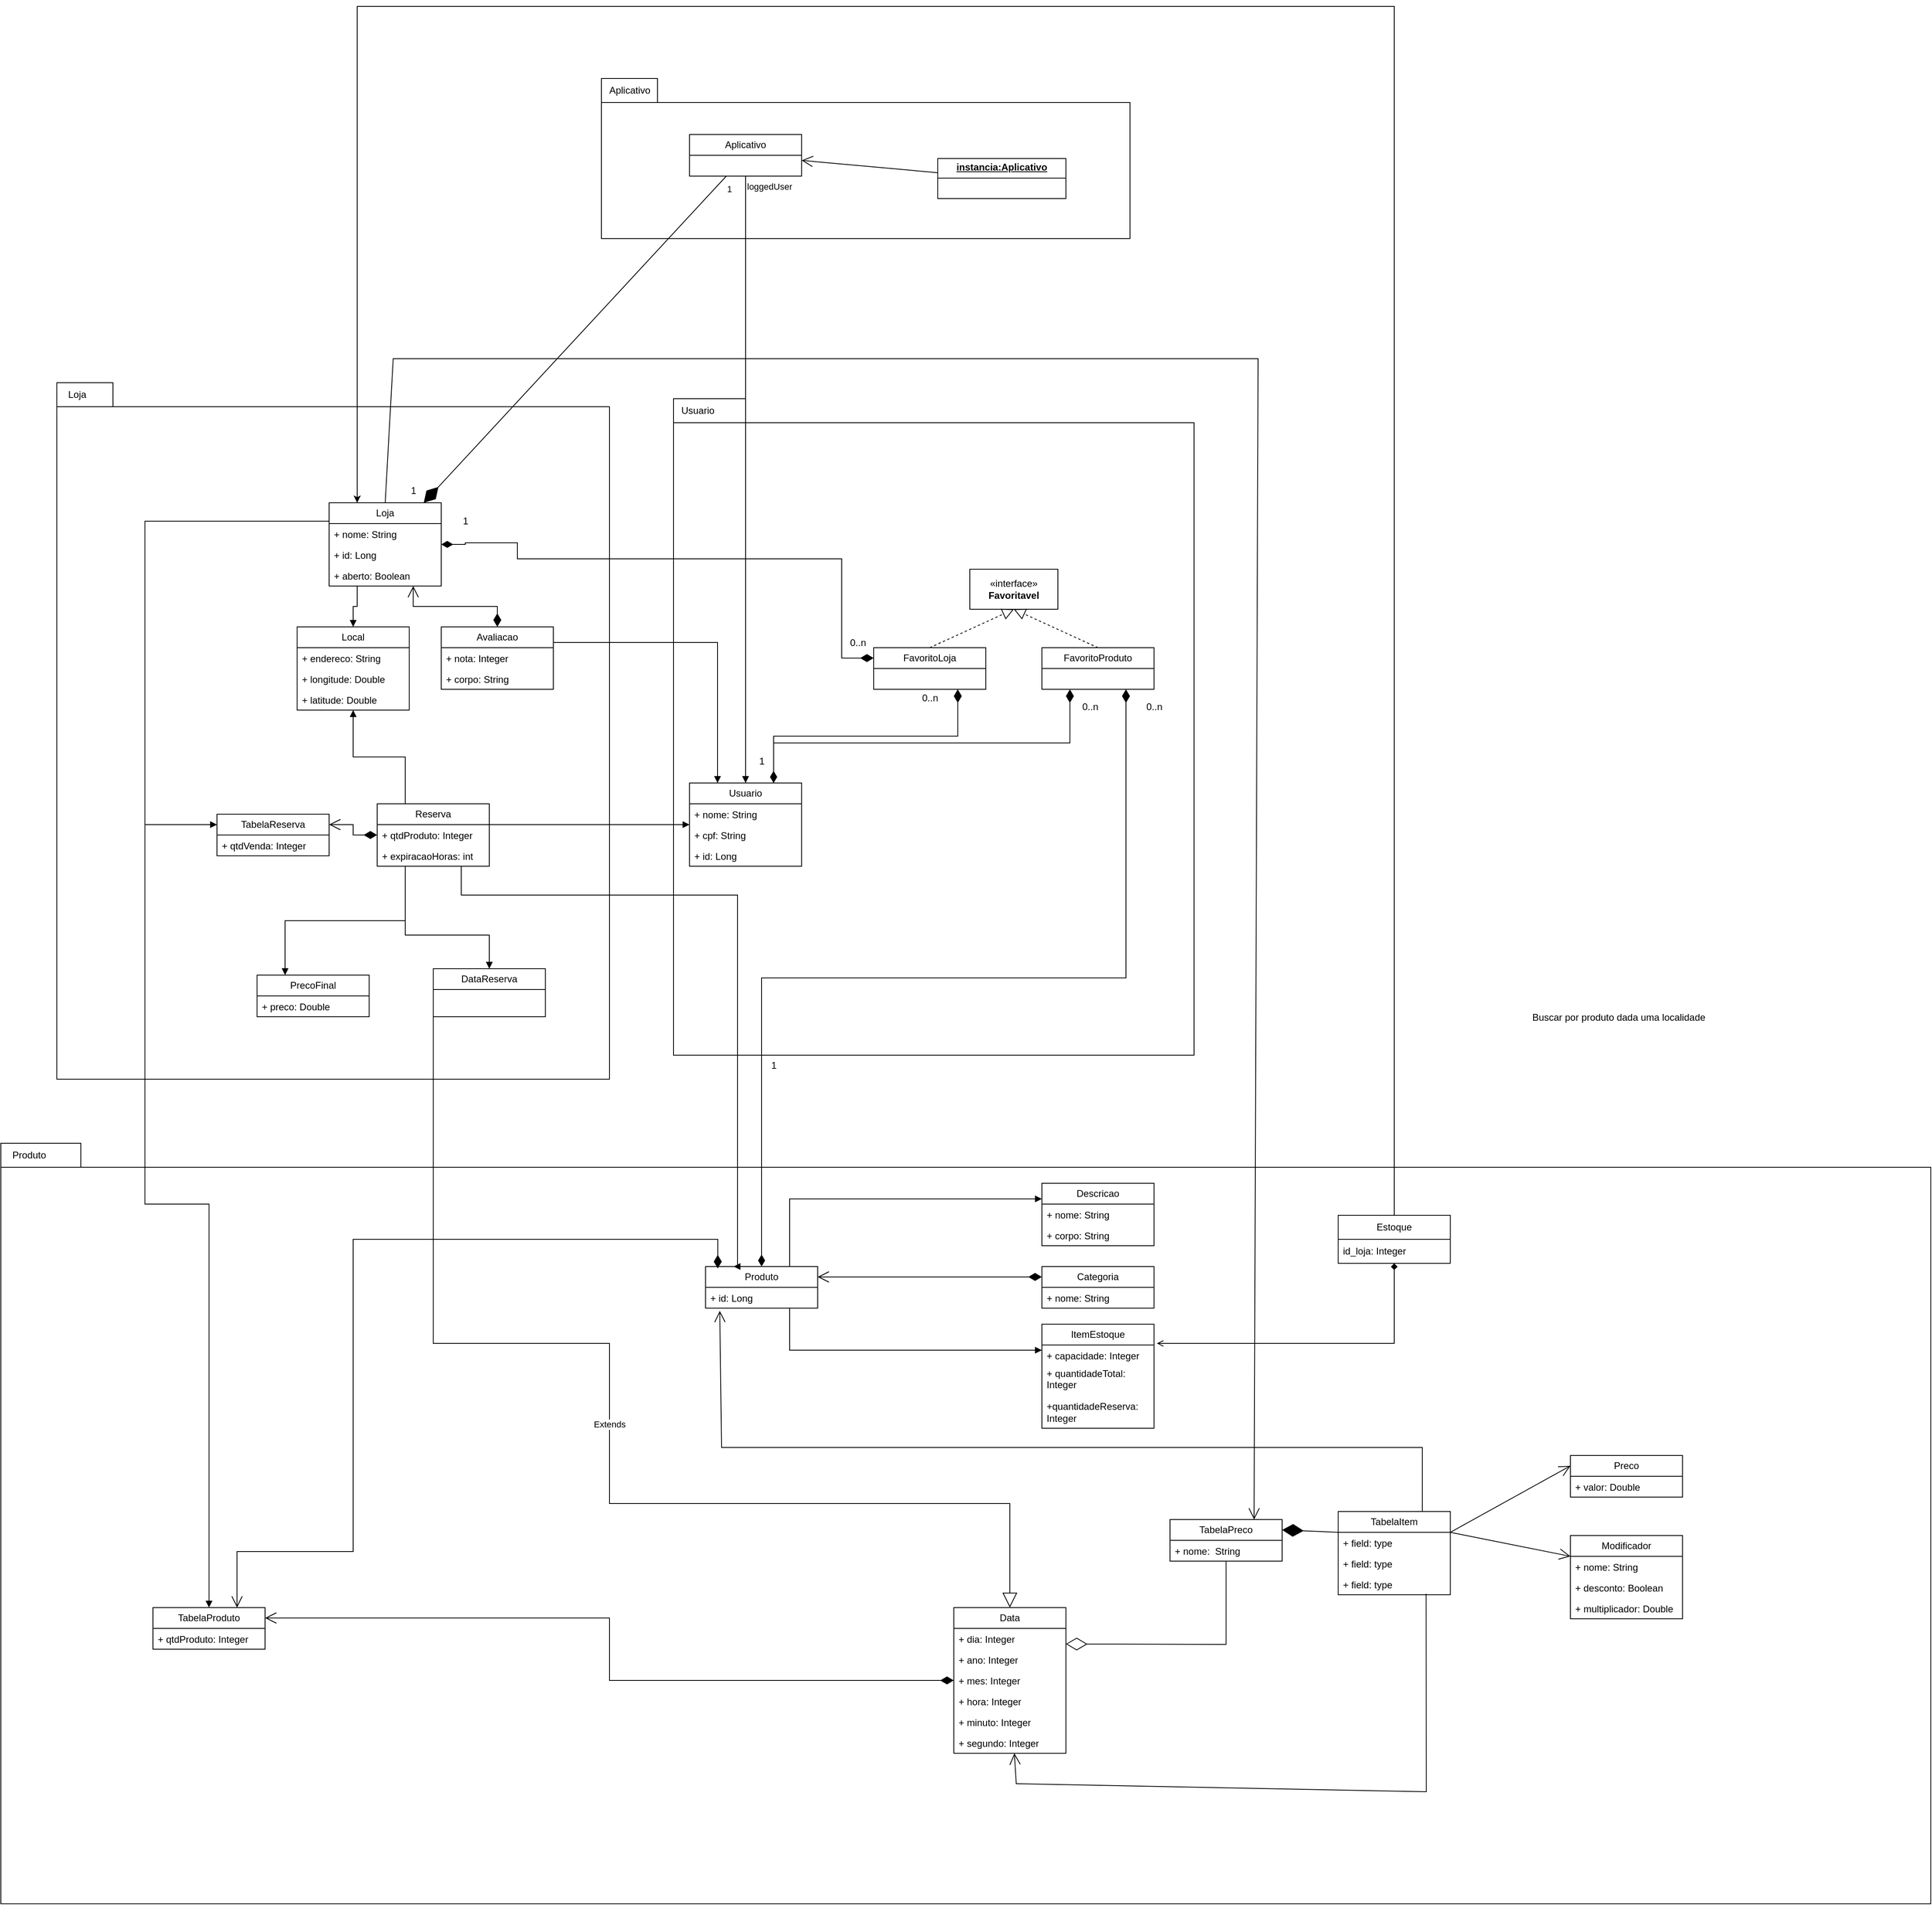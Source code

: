<mxfile version="24.7.17">
  <diagram id="C5RBs43oDa-KdzZeNtuy" name="Page-1">
    <mxGraphModel dx="1969" dy="996" grid="1" gridSize="10" guides="1" tooltips="1" connect="1" arrows="1" fold="1" page="1" pageScale="1" pageWidth="5000" pageHeight="5000" math="0" shadow="0">
      <root>
        <mxCell id="WIyWlLk6GJQsqaUBKTNV-0" />
        <mxCell id="WIyWlLk6GJQsqaUBKTNV-1" parent="WIyWlLk6GJQsqaUBKTNV-0" />
        <mxCell id="gC5itHeE8ri3GHtN8FEE-7" value="" style="shape=folder;fontStyle=1;spacingTop=10;tabWidth=70;tabHeight=30;tabPosition=left;html=1;whiteSpace=wrap;" vertex="1" parent="WIyWlLk6GJQsqaUBKTNV-1">
          <mxGeometry x="2030" y="1490" width="660" height="200" as="geometry" />
        </mxCell>
        <mxCell id="gC5itHeE8ri3GHtN8FEE-2" value="" style="shape=folder;fontStyle=1;spacingTop=10;tabWidth=100;tabHeight=30;tabPosition=left;html=1;whiteSpace=wrap;" vertex="1" parent="WIyWlLk6GJQsqaUBKTNV-1">
          <mxGeometry x="1280" y="2820" width="2410" height="950" as="geometry" />
        </mxCell>
        <mxCell id="gC5itHeE8ri3GHtN8FEE-1" value="" style="shape=folder;fontStyle=1;spacingTop=10;tabWidth=90;tabHeight=30;tabPosition=left;html=1;whiteSpace=wrap;" vertex="1" parent="WIyWlLk6GJQsqaUBKTNV-1">
          <mxGeometry x="2120" y="1890" width="650" height="820" as="geometry" />
        </mxCell>
        <mxCell id="gC5itHeE8ri3GHtN8FEE-0" value="" style="shape=folder;fontStyle=1;spacingTop=10;tabWidth=70;tabHeight=30;tabPosition=left;html=1;whiteSpace=wrap;" vertex="1" parent="WIyWlLk6GJQsqaUBKTNV-1">
          <mxGeometry x="1350" y="1870" width="690" height="870" as="geometry" />
        </mxCell>
        <mxCell id="S5NlNBrOPDAlS5kl1jgC-8" value="TabelaProduto" style="swimlane;fontStyle=0;childLayout=stackLayout;horizontal=1;startSize=26;fillColor=none;horizontalStack=0;resizeParent=1;resizeParentMax=0;resizeLast=0;collapsible=1;marginBottom=0;whiteSpace=wrap;html=1;" parent="WIyWlLk6GJQsqaUBKTNV-1" vertex="1">
          <mxGeometry x="1470" y="3400" width="140" height="52" as="geometry" />
        </mxCell>
        <mxCell id="AroC4z26SkDrhtmdcJUx-32" value="+ qtdProduto: Integer" style="text;strokeColor=none;fillColor=none;align=left;verticalAlign=top;spacingLeft=4;spacingRight=4;overflow=hidden;rotatable=0;points=[[0,0.5],[1,0.5]];portConstraint=eastwest;whiteSpace=wrap;html=1;" parent="S5NlNBrOPDAlS5kl1jgC-8" vertex="1">
          <mxGeometry y="26" width="140" height="26" as="geometry" />
        </mxCell>
        <mxCell id="S5NlNBrOPDAlS5kl1jgC-12" value="Data" style="swimlane;fontStyle=0;childLayout=stackLayout;horizontal=1;startSize=26;fillColor=none;horizontalStack=0;resizeParent=1;resizeParentMax=0;resizeLast=0;collapsible=1;marginBottom=0;whiteSpace=wrap;html=1;" parent="WIyWlLk6GJQsqaUBKTNV-1" vertex="1">
          <mxGeometry x="2470" y="3400" width="140" height="182" as="geometry" />
        </mxCell>
        <mxCell id="AroC4z26SkDrhtmdcJUx-12" value="+ dia: Integer" style="text;strokeColor=none;fillColor=none;align=left;verticalAlign=top;spacingLeft=4;spacingRight=4;overflow=hidden;rotatable=0;points=[[0,0.5],[1,0.5]];portConstraint=eastwest;whiteSpace=wrap;html=1;" parent="S5NlNBrOPDAlS5kl1jgC-12" vertex="1">
          <mxGeometry y="26" width="140" height="26" as="geometry" />
        </mxCell>
        <mxCell id="AroC4z26SkDrhtmdcJUx-14" value="+ ano: Integer" style="text;strokeColor=none;fillColor=none;align=left;verticalAlign=top;spacingLeft=4;spacingRight=4;overflow=hidden;rotatable=0;points=[[0,0.5],[1,0.5]];portConstraint=eastwest;whiteSpace=wrap;html=1;" parent="S5NlNBrOPDAlS5kl1jgC-12" vertex="1">
          <mxGeometry y="52" width="140" height="26" as="geometry" />
        </mxCell>
        <mxCell id="AroC4z26SkDrhtmdcJUx-13" value="+ mes: Integer" style="text;strokeColor=none;fillColor=none;align=left;verticalAlign=top;spacingLeft=4;spacingRight=4;overflow=hidden;rotatable=0;points=[[0,0.5],[1,0.5]];portConstraint=eastwest;whiteSpace=wrap;html=1;" parent="S5NlNBrOPDAlS5kl1jgC-12" vertex="1">
          <mxGeometry y="78" width="140" height="26" as="geometry" />
        </mxCell>
        <mxCell id="fAmvNO7AGKNMKRKbmZ1W-28" value="+ hora: Integer" style="text;strokeColor=none;fillColor=none;align=left;verticalAlign=top;spacingLeft=4;spacingRight=4;overflow=hidden;rotatable=0;points=[[0,0.5],[1,0.5]];portConstraint=eastwest;whiteSpace=wrap;html=1;" parent="S5NlNBrOPDAlS5kl1jgC-12" vertex="1">
          <mxGeometry y="104" width="140" height="26" as="geometry" />
        </mxCell>
        <mxCell id="fAmvNO7AGKNMKRKbmZ1W-27" value="+ minuto: Integer" style="text;strokeColor=none;fillColor=none;align=left;verticalAlign=top;spacingLeft=4;spacingRight=4;overflow=hidden;rotatable=0;points=[[0,0.5],[1,0.5]];portConstraint=eastwest;whiteSpace=wrap;html=1;" parent="S5NlNBrOPDAlS5kl1jgC-12" vertex="1">
          <mxGeometry y="130" width="140" height="26" as="geometry" />
        </mxCell>
        <mxCell id="fAmvNO7AGKNMKRKbmZ1W-29" value="+ segundo: Integer" style="text;strokeColor=none;fillColor=none;align=left;verticalAlign=top;spacingLeft=4;spacingRight=4;overflow=hidden;rotatable=0;points=[[0,0.5],[1,0.5]];portConstraint=eastwest;whiteSpace=wrap;html=1;" parent="S5NlNBrOPDAlS5kl1jgC-12" vertex="1">
          <mxGeometry y="156" width="140" height="26" as="geometry" />
        </mxCell>
        <mxCell id="S5NlNBrOPDAlS5kl1jgC-24" value="Modificador" style="swimlane;fontStyle=0;childLayout=stackLayout;horizontal=1;startSize=26;fillColor=none;horizontalStack=0;resizeParent=1;resizeParentMax=0;resizeLast=0;collapsible=1;marginBottom=0;whiteSpace=wrap;html=1;" parent="WIyWlLk6GJQsqaUBKTNV-1" vertex="1">
          <mxGeometry x="3240" y="3310" width="140" height="104" as="geometry" />
        </mxCell>
        <mxCell id="fAmvNO7AGKNMKRKbmZ1W-17" value="+ nome: String" style="text;strokeColor=none;fillColor=none;align=left;verticalAlign=top;spacingLeft=4;spacingRight=4;overflow=hidden;rotatable=0;points=[[0,0.5],[1,0.5]];portConstraint=eastwest;whiteSpace=wrap;html=1;" parent="S5NlNBrOPDAlS5kl1jgC-24" vertex="1">
          <mxGeometry y="26" width="140" height="26" as="geometry" />
        </mxCell>
        <mxCell id="AroC4z26SkDrhtmdcJUx-34" value="+ desconto: Boolean" style="text;strokeColor=none;fillColor=none;align=left;verticalAlign=top;spacingLeft=4;spacingRight=4;overflow=hidden;rotatable=0;points=[[0,0.5],[1,0.5]];portConstraint=eastwest;whiteSpace=wrap;html=1;" parent="S5NlNBrOPDAlS5kl1jgC-24" vertex="1">
          <mxGeometry y="52" width="140" height="26" as="geometry" />
        </mxCell>
        <mxCell id="AroC4z26SkDrhtmdcJUx-19" value="+ multiplicador: Double" style="text;strokeColor=none;fillColor=none;align=left;verticalAlign=top;spacingLeft=4;spacingRight=4;overflow=hidden;rotatable=0;points=[[0,0.5],[1,0.5]];portConstraint=eastwest;whiteSpace=wrap;html=1;" parent="S5NlNBrOPDAlS5kl1jgC-24" vertex="1">
          <mxGeometry y="78" width="140" height="26" as="geometry" />
        </mxCell>
        <mxCell id="S5NlNBrOPDAlS5kl1jgC-36" value="Reserva" style="swimlane;fontStyle=0;childLayout=stackLayout;horizontal=1;startSize=26;fillColor=none;horizontalStack=0;resizeParent=1;resizeParentMax=0;resizeLast=0;collapsible=1;marginBottom=0;whiteSpace=wrap;html=1;" parent="WIyWlLk6GJQsqaUBKTNV-1" vertex="1">
          <mxGeometry x="1750" y="2396" width="140" height="78" as="geometry" />
        </mxCell>
        <mxCell id="AroC4z26SkDrhtmdcJUx-7" value="+ qtdProduto: Integer" style="text;strokeColor=none;fillColor=none;align=left;verticalAlign=top;spacingLeft=4;spacingRight=4;overflow=hidden;rotatable=0;points=[[0,0.5],[1,0.5]];portConstraint=eastwest;whiteSpace=wrap;html=1;" parent="S5NlNBrOPDAlS5kl1jgC-36" vertex="1">
          <mxGeometry y="26" width="140" height="26" as="geometry" />
        </mxCell>
        <mxCell id="QYXIJFnSG5p9-IoUeupi-1" value="+ expiracaoHoras: int" style="text;strokeColor=none;fillColor=none;align=left;verticalAlign=top;spacingLeft=4;spacingRight=4;overflow=hidden;rotatable=0;points=[[0,0.5],[1,0.5]];portConstraint=eastwest;whiteSpace=wrap;html=1;" parent="S5NlNBrOPDAlS5kl1jgC-36" vertex="1">
          <mxGeometry y="52" width="140" height="26" as="geometry" />
        </mxCell>
        <mxCell id="S5NlNBrOPDAlS5kl1jgC-80" value="TabelaReserva" style="swimlane;fontStyle=0;childLayout=stackLayout;horizontal=1;startSize=26;fillColor=none;horizontalStack=0;resizeParent=1;resizeParentMax=0;resizeLast=0;collapsible=1;marginBottom=0;whiteSpace=wrap;html=1;" parent="WIyWlLk6GJQsqaUBKTNV-1" vertex="1">
          <mxGeometry x="1550" y="2409" width="140" height="52" as="geometry" />
        </mxCell>
        <mxCell id="S5NlNBrOPDAlS5kl1jgC-81" value="+ qtdVenda: Integer" style="text;strokeColor=none;fillColor=none;align=left;verticalAlign=top;spacingLeft=4;spacingRight=4;overflow=hidden;rotatable=0;points=[[0,0.5],[1,0.5]];portConstraint=eastwest;whiteSpace=wrap;html=1;" parent="S5NlNBrOPDAlS5kl1jgC-80" vertex="1">
          <mxGeometry y="26" width="140" height="26" as="geometry" />
        </mxCell>
        <mxCell id="IJzy_CR9gzLhfkeMkCAJ-27" value="Produto" style="swimlane;fontStyle=0;childLayout=stackLayout;horizontal=1;startSize=26;fillColor=none;horizontalStack=0;resizeParent=1;resizeParentMax=0;resizeLast=0;collapsible=1;marginBottom=0;whiteSpace=wrap;html=1;" parent="WIyWlLk6GJQsqaUBKTNV-1" vertex="1">
          <mxGeometry x="2160" y="2974" width="140" height="52" as="geometry" />
        </mxCell>
        <mxCell id="fAmvNO7AGKNMKRKbmZ1W-4" value="+ id: Long" style="text;strokeColor=none;fillColor=none;align=left;verticalAlign=top;spacingLeft=4;spacingRight=4;overflow=hidden;rotatable=0;points=[[0,0.5],[1,0.5]];portConstraint=eastwest;whiteSpace=wrap;html=1;" parent="IJzy_CR9gzLhfkeMkCAJ-27" vertex="1">
          <mxGeometry y="26" width="140" height="26" as="geometry" />
        </mxCell>
        <mxCell id="IJzy_CR9gzLhfkeMkCAJ-31" value="Preco" style="swimlane;fontStyle=0;childLayout=stackLayout;horizontal=1;startSize=26;fillColor=none;horizontalStack=0;resizeParent=1;resizeParentMax=0;resizeLast=0;collapsible=1;marginBottom=0;whiteSpace=wrap;html=1;" parent="WIyWlLk6GJQsqaUBKTNV-1" vertex="1">
          <mxGeometry x="3240" y="3210" width="140" height="52" as="geometry" />
        </mxCell>
        <mxCell id="IJzy_CR9gzLhfkeMkCAJ-32" value="+ valor: Double" style="text;strokeColor=none;fillColor=none;align=left;verticalAlign=top;spacingLeft=4;spacingRight=4;overflow=hidden;rotatable=0;points=[[0,0.5],[1,0.5]];portConstraint=eastwest;whiteSpace=wrap;html=1;" parent="IJzy_CR9gzLhfkeMkCAJ-31" vertex="1">
          <mxGeometry y="26" width="140" height="26" as="geometry" />
        </mxCell>
        <mxCell id="IJzy_CR9gzLhfkeMkCAJ-35" value="Descricao" style="swimlane;fontStyle=0;childLayout=stackLayout;horizontal=1;startSize=26;fillColor=none;horizontalStack=0;resizeParent=1;resizeParentMax=0;resizeLast=0;collapsible=1;marginBottom=0;whiteSpace=wrap;html=1;" parent="WIyWlLk6GJQsqaUBKTNV-1" vertex="1">
          <mxGeometry x="2580" y="2870" width="140" height="78" as="geometry" />
        </mxCell>
        <mxCell id="AroC4z26SkDrhtmdcJUx-21" value="+ nome: String" style="text;strokeColor=none;fillColor=none;align=left;verticalAlign=top;spacingLeft=4;spacingRight=4;overflow=hidden;rotatable=0;points=[[0,0.5],[1,0.5]];portConstraint=eastwest;whiteSpace=wrap;html=1;" parent="IJzy_CR9gzLhfkeMkCAJ-35" vertex="1">
          <mxGeometry y="26" width="140" height="26" as="geometry" />
        </mxCell>
        <mxCell id="IJzy_CR9gzLhfkeMkCAJ-38" value="+ corpo: String" style="text;strokeColor=none;fillColor=none;align=left;verticalAlign=top;spacingLeft=4;spacingRight=4;overflow=hidden;rotatable=0;points=[[0,0.5],[1,0.5]];portConstraint=eastwest;whiteSpace=wrap;html=1;" parent="IJzy_CR9gzLhfkeMkCAJ-35" vertex="1">
          <mxGeometry y="52" width="140" height="26" as="geometry" />
        </mxCell>
        <mxCell id="IJzy_CR9gzLhfkeMkCAJ-39" value="Categoria" style="swimlane;fontStyle=0;childLayout=stackLayout;horizontal=1;startSize=26;fillColor=none;horizontalStack=0;resizeParent=1;resizeParentMax=0;resizeLast=0;collapsible=1;marginBottom=0;whiteSpace=wrap;html=1;" parent="WIyWlLk6GJQsqaUBKTNV-1" vertex="1">
          <mxGeometry x="2580" y="2974" width="140" height="52" as="geometry" />
        </mxCell>
        <mxCell id="IJzy_CR9gzLhfkeMkCAJ-42" value="+ nome: String" style="text;strokeColor=none;fillColor=none;align=left;verticalAlign=top;spacingLeft=4;spacingRight=4;overflow=hidden;rotatable=0;points=[[0,0.5],[1,0.5]];portConstraint=eastwest;whiteSpace=wrap;html=1;" parent="IJzy_CR9gzLhfkeMkCAJ-39" vertex="1">
          <mxGeometry y="26" width="140" height="26" as="geometry" />
        </mxCell>
        <mxCell id="IJzy_CR9gzLhfkeMkCAJ-43" value="Usuario" style="swimlane;fontStyle=0;childLayout=stackLayout;horizontal=1;startSize=26;fillColor=none;horizontalStack=0;resizeParent=1;resizeParentMax=0;resizeLast=0;collapsible=1;marginBottom=0;whiteSpace=wrap;html=1;" parent="WIyWlLk6GJQsqaUBKTNV-1" vertex="1">
          <mxGeometry x="2140" y="2370" width="140" height="104" as="geometry" />
        </mxCell>
        <mxCell id="AroC4z26SkDrhtmdcJUx-23" value="+ nome: String" style="text;strokeColor=none;fillColor=none;align=left;verticalAlign=top;spacingLeft=4;spacingRight=4;overflow=hidden;rotatable=0;points=[[0,0.5],[1,0.5]];portConstraint=eastwest;whiteSpace=wrap;html=1;" parent="IJzy_CR9gzLhfkeMkCAJ-43" vertex="1">
          <mxGeometry y="26" width="140" height="26" as="geometry" />
        </mxCell>
        <mxCell id="AroC4z26SkDrhtmdcJUx-24" value="+ cpf: String" style="text;strokeColor=none;fillColor=none;align=left;verticalAlign=top;spacingLeft=4;spacingRight=4;overflow=hidden;rotatable=0;points=[[0,0.5],[1,0.5]];portConstraint=eastwest;whiteSpace=wrap;html=1;" parent="IJzy_CR9gzLhfkeMkCAJ-43" vertex="1">
          <mxGeometry y="52" width="140" height="26" as="geometry" />
        </mxCell>
        <mxCell id="AroC4z26SkDrhtmdcJUx-22" value="+ id: Long" style="text;strokeColor=none;fillColor=none;align=left;verticalAlign=top;spacingLeft=4;spacingRight=4;overflow=hidden;rotatable=0;points=[[0,0.5],[1,0.5]];portConstraint=eastwest;whiteSpace=wrap;html=1;" parent="IJzy_CR9gzLhfkeMkCAJ-43" vertex="1">
          <mxGeometry y="78" width="140" height="26" as="geometry" />
        </mxCell>
        <mxCell id="IJzy_CR9gzLhfkeMkCAJ-47" value="«interface»&lt;br&gt;&lt;b&gt;Favoritavel&lt;/b&gt;" style="html=1;whiteSpace=wrap;" parent="WIyWlLk6GJQsqaUBKTNV-1" vertex="1">
          <mxGeometry x="2490" y="2103" width="110" height="50" as="geometry" />
        </mxCell>
        <mxCell id="IJzy_CR9gzLhfkeMkCAJ-48" value="FavoritoProduto" style="swimlane;fontStyle=0;childLayout=stackLayout;horizontal=1;startSize=26;fillColor=none;horizontalStack=0;resizeParent=1;resizeParentMax=0;resizeLast=0;collapsible=1;marginBottom=0;whiteSpace=wrap;html=1;" parent="WIyWlLk6GJQsqaUBKTNV-1" vertex="1">
          <mxGeometry x="2580" y="2201" width="140" height="52" as="geometry" />
        </mxCell>
        <mxCell id="IJzy_CR9gzLhfkeMkCAJ-49" value="FavoritoLoja" style="swimlane;fontStyle=0;childLayout=stackLayout;horizontal=1;startSize=26;fillColor=none;horizontalStack=0;resizeParent=1;resizeParentMax=0;resizeLast=0;collapsible=1;marginBottom=0;whiteSpace=wrap;html=1;" parent="WIyWlLk6GJQsqaUBKTNV-1" vertex="1">
          <mxGeometry x="2370" y="2201" width="140" height="52" as="geometry" />
        </mxCell>
        <mxCell id="IJzy_CR9gzLhfkeMkCAJ-50" value="" style="endArrow=block;dashed=1;endFill=0;endSize=12;html=1;rounded=0;exitX=0.5;exitY=0;exitDx=0;exitDy=0;entryX=0.5;entryY=1;entryDx=0;entryDy=0;" parent="WIyWlLk6GJQsqaUBKTNV-1" source="IJzy_CR9gzLhfkeMkCAJ-49" target="IJzy_CR9gzLhfkeMkCAJ-47" edge="1">
          <mxGeometry width="160" relative="1" as="geometry">
            <mxPoint x="2495" y="2303" as="sourcePoint" />
            <mxPoint x="2655" y="2303" as="targetPoint" />
          </mxGeometry>
        </mxCell>
        <mxCell id="IJzy_CR9gzLhfkeMkCAJ-51" value="" style="endArrow=block;dashed=1;endFill=0;endSize=12;html=1;rounded=0;exitX=0.5;exitY=0;exitDx=0;exitDy=0;entryX=0.5;entryY=1;entryDx=0;entryDy=0;" parent="WIyWlLk6GJQsqaUBKTNV-1" source="IJzy_CR9gzLhfkeMkCAJ-48" target="IJzy_CR9gzLhfkeMkCAJ-47" edge="1">
          <mxGeometry width="160" relative="1" as="geometry">
            <mxPoint x="2495" y="2303" as="sourcePoint" />
            <mxPoint x="2655" y="2303" as="targetPoint" />
          </mxGeometry>
        </mxCell>
        <mxCell id="IJzy_CR9gzLhfkeMkCAJ-52" value="" style="endArrow=diamondThin;html=1;endSize=12;startArrow=diamondThin;startSize=14;startFill=1;edgeStyle=orthogonalEdgeStyle;align=left;verticalAlign=bottom;rounded=0;exitX=0.25;exitY=1;exitDx=0;exitDy=0;entryX=0.75;entryY=0;entryDx=0;entryDy=0;endFill=1;" parent="WIyWlLk6GJQsqaUBKTNV-1" source="IJzy_CR9gzLhfkeMkCAJ-48" target="IJzy_CR9gzLhfkeMkCAJ-43" edge="1">
          <mxGeometry x="-1" y="3" relative="1" as="geometry">
            <mxPoint x="2615" y="2286" as="sourcePoint" />
            <mxPoint x="2365" y="2413" as="targetPoint" />
            <Array as="points">
              <mxPoint x="2615" y="2320" />
              <mxPoint x="2245" y="2320" />
            </Array>
          </mxGeometry>
        </mxCell>
        <mxCell id="IJzy_CR9gzLhfkeMkCAJ-53" value="" style="endArrow=diamondThin;html=1;endSize=12;startArrow=diamondThin;startSize=14;startFill=1;edgeStyle=orthogonalEdgeStyle;align=left;verticalAlign=bottom;rounded=0;exitX=0.75;exitY=1;exitDx=0;exitDy=0;entryX=0.75;entryY=0;entryDx=0;entryDy=0;endFill=1;" parent="WIyWlLk6GJQsqaUBKTNV-1" source="IJzy_CR9gzLhfkeMkCAJ-49" target="IJzy_CR9gzLhfkeMkCAJ-43" edge="1">
          <mxGeometry x="-1" y="3" relative="1" as="geometry">
            <mxPoint x="2205" y="2413" as="sourcePoint" />
            <mxPoint x="2365" y="2413" as="targetPoint" />
          </mxGeometry>
        </mxCell>
        <mxCell id="IJzy_CR9gzLhfkeMkCAJ-54" value="" style="endArrow=open;html=1;endSize=12;startArrow=diamondThin;startSize=14;startFill=1;edgeStyle=orthogonalEdgeStyle;align=left;verticalAlign=bottom;rounded=0;entryX=1;entryY=0.25;entryDx=0;entryDy=0;exitX=0;exitY=0.25;exitDx=0;exitDy=0;" parent="WIyWlLk6GJQsqaUBKTNV-1" source="IJzy_CR9gzLhfkeMkCAJ-39" target="IJzy_CR9gzLhfkeMkCAJ-27" edge="1">
          <mxGeometry x="-0.875" y="10" relative="1" as="geometry">
            <mxPoint x="2145" y="2693" as="sourcePoint" />
            <mxPoint x="2305" y="2693" as="targetPoint" />
            <mxPoint as="offset" />
            <Array as="points">
              <mxPoint x="2320" y="2987" />
              <mxPoint x="2320" y="2987" />
            </Array>
          </mxGeometry>
        </mxCell>
        <mxCell id="IJzy_CR9gzLhfkeMkCAJ-55" value="" style="endArrow=block;endFill=1;html=1;edgeStyle=orthogonalEdgeStyle;align=left;verticalAlign=top;rounded=0;exitX=0.75;exitY=0;exitDx=0;exitDy=0;entryX=0;entryY=0.25;entryDx=0;entryDy=0;" parent="WIyWlLk6GJQsqaUBKTNV-1" source="IJzy_CR9gzLhfkeMkCAJ-27" target="IJzy_CR9gzLhfkeMkCAJ-35" edge="1">
          <mxGeometry x="-1" relative="1" as="geometry">
            <mxPoint x="2315" y="2673" as="sourcePoint" />
            <mxPoint x="2475" y="2673" as="targetPoint" />
          </mxGeometry>
        </mxCell>
        <mxCell id="IJzy_CR9gzLhfkeMkCAJ-59" value="" style="endArrow=diamondThin;html=1;endSize=12;startArrow=diamondThin;startSize=14;startFill=1;edgeStyle=orthogonalEdgeStyle;align=left;verticalAlign=bottom;rounded=0;exitX=0.75;exitY=1;exitDx=0;exitDy=0;entryX=0.5;entryY=0;entryDx=0;entryDy=0;endFill=1;" parent="WIyWlLk6GJQsqaUBKTNV-1" source="IJzy_CR9gzLhfkeMkCAJ-48" target="IJzy_CR9gzLhfkeMkCAJ-27" edge="1">
          <mxGeometry x="-1" y="3" relative="1" as="geometry">
            <mxPoint x="2285" y="2543" as="sourcePoint" />
            <mxPoint x="2445" y="2543" as="targetPoint" />
          </mxGeometry>
        </mxCell>
        <mxCell id="IJzy_CR9gzLhfkeMkCAJ-62" value="Loja" style="swimlane;fontStyle=0;childLayout=stackLayout;horizontal=1;startSize=26;fillColor=none;horizontalStack=0;resizeParent=1;resizeParentMax=0;resizeLast=0;collapsible=1;marginBottom=0;whiteSpace=wrap;html=1;" parent="WIyWlLk6GJQsqaUBKTNV-1" vertex="1">
          <mxGeometry x="1690" y="2020" width="140" height="104" as="geometry" />
        </mxCell>
        <mxCell id="AroC4z26SkDrhtmdcJUx-28" value="+ nome: String" style="text;strokeColor=none;fillColor=none;align=left;verticalAlign=top;spacingLeft=4;spacingRight=4;overflow=hidden;rotatable=0;points=[[0,0.5],[1,0.5]];portConstraint=eastwest;whiteSpace=wrap;html=1;" parent="IJzy_CR9gzLhfkeMkCAJ-62" vertex="1">
          <mxGeometry y="26" width="140" height="26" as="geometry" />
        </mxCell>
        <mxCell id="AroC4z26SkDrhtmdcJUx-29" value="+ id: Long" style="text;strokeColor=none;fillColor=none;align=left;verticalAlign=top;spacingLeft=4;spacingRight=4;overflow=hidden;rotatable=0;points=[[0,0.5],[1,0.5]];portConstraint=eastwest;whiteSpace=wrap;html=1;" parent="IJzy_CR9gzLhfkeMkCAJ-62" vertex="1">
          <mxGeometry y="52" width="140" height="26" as="geometry" />
        </mxCell>
        <mxCell id="QYXIJFnSG5p9-IoUeupi-2" value="+ aberto: Boolean&amp;nbsp;" style="text;strokeColor=none;fillColor=none;align=left;verticalAlign=top;spacingLeft=4;spacingRight=4;overflow=hidden;rotatable=0;points=[[0,0.5],[1,0.5]];portConstraint=eastwest;whiteSpace=wrap;html=1;" parent="IJzy_CR9gzLhfkeMkCAJ-62" vertex="1">
          <mxGeometry y="78" width="140" height="26" as="geometry" />
        </mxCell>
        <mxCell id="IJzy_CR9gzLhfkeMkCAJ-66" value="Avaliacao" style="swimlane;fontStyle=0;childLayout=stackLayout;horizontal=1;startSize=26;fillColor=none;horizontalStack=0;resizeParent=1;resizeParentMax=0;resizeLast=0;collapsible=1;marginBottom=0;whiteSpace=wrap;html=1;" parent="WIyWlLk6GJQsqaUBKTNV-1" vertex="1">
          <mxGeometry x="1830" y="2175" width="140" height="78" as="geometry" />
        </mxCell>
        <mxCell id="IJzy_CR9gzLhfkeMkCAJ-67" value="+ nota: Integer" style="text;strokeColor=none;fillColor=none;align=left;verticalAlign=top;spacingLeft=4;spacingRight=4;overflow=hidden;rotatable=0;points=[[0,0.5],[1,0.5]];portConstraint=eastwest;whiteSpace=wrap;html=1;" parent="IJzy_CR9gzLhfkeMkCAJ-66" vertex="1">
          <mxGeometry y="26" width="140" height="26" as="geometry" />
        </mxCell>
        <mxCell id="IJzy_CR9gzLhfkeMkCAJ-68" value="+ corpo: String" style="text;strokeColor=none;fillColor=none;align=left;verticalAlign=top;spacingLeft=4;spacingRight=4;overflow=hidden;rotatable=0;points=[[0,0.5],[1,0.5]];portConstraint=eastwest;whiteSpace=wrap;html=1;" parent="IJzy_CR9gzLhfkeMkCAJ-66" vertex="1">
          <mxGeometry y="52" width="140" height="26" as="geometry" />
        </mxCell>
        <mxCell id="IJzy_CR9gzLhfkeMkCAJ-70" value="Local" style="swimlane;fontStyle=0;childLayout=stackLayout;horizontal=1;startSize=26;fillColor=none;horizontalStack=0;resizeParent=1;resizeParentMax=0;resizeLast=0;collapsible=1;marginBottom=0;whiteSpace=wrap;html=1;" parent="WIyWlLk6GJQsqaUBKTNV-1" vertex="1">
          <mxGeometry x="1650" y="2175" width="140" height="104" as="geometry" />
        </mxCell>
        <mxCell id="AroC4z26SkDrhtmdcJUx-2" value="+ endereco: String" style="text;strokeColor=none;fillColor=none;align=left;verticalAlign=top;spacingLeft=4;spacingRight=4;overflow=hidden;rotatable=0;points=[[0,0.5],[1,0.5]];portConstraint=eastwest;whiteSpace=wrap;html=1;" parent="IJzy_CR9gzLhfkeMkCAJ-70" vertex="1">
          <mxGeometry y="26" width="140" height="26" as="geometry" />
        </mxCell>
        <mxCell id="AroC4z26SkDrhtmdcJUx-1" value="+ longitude: Double" style="text;strokeColor=none;fillColor=none;align=left;verticalAlign=top;spacingLeft=4;spacingRight=4;overflow=hidden;rotatable=0;points=[[0,0.5],[1,0.5]];portConstraint=eastwest;whiteSpace=wrap;html=1;" parent="IJzy_CR9gzLhfkeMkCAJ-70" vertex="1">
          <mxGeometry y="52" width="140" height="26" as="geometry" />
        </mxCell>
        <mxCell id="AroC4z26SkDrhtmdcJUx-0" value="+ latitude: Double" style="text;strokeColor=none;fillColor=none;align=left;verticalAlign=top;spacingLeft=4;spacingRight=4;overflow=hidden;rotatable=0;points=[[0,0.5],[1,0.5]];portConstraint=eastwest;whiteSpace=wrap;html=1;" parent="IJzy_CR9gzLhfkeMkCAJ-70" vertex="1">
          <mxGeometry y="78" width="140" height="26" as="geometry" />
        </mxCell>
        <mxCell id="IJzy_CR9gzLhfkeMkCAJ-75" value="" style="endArrow=diamondThin;html=1;endSize=12;startArrow=diamondThin;startSize=14;startFill=1;edgeStyle=orthogonalEdgeStyle;align=left;verticalAlign=bottom;rounded=0;entryX=1;entryY=0.5;entryDx=0;entryDy=0;exitX=0;exitY=0.25;exitDx=0;exitDy=0;endFill=1;" parent="WIyWlLk6GJQsqaUBKTNV-1" source="IJzy_CR9gzLhfkeMkCAJ-49" target="IJzy_CR9gzLhfkeMkCAJ-62" edge="1">
          <mxGeometry x="-1" y="3" relative="1" as="geometry">
            <mxPoint x="2290" y="2230" as="sourcePoint" />
            <mxPoint x="2260" y="2390" as="targetPoint" />
            <Array as="points">
              <mxPoint x="2330" y="2214" />
              <mxPoint x="2330" y="2090" />
              <mxPoint x="1925" y="2090" />
              <mxPoint x="1925" y="2070" />
              <mxPoint x="1860" y="2070" />
              <mxPoint x="1860" y="2072" />
            </Array>
          </mxGeometry>
        </mxCell>
        <mxCell id="IJzy_CR9gzLhfkeMkCAJ-76" value="" style="endArrow=block;endFill=1;html=1;edgeStyle=orthogonalEdgeStyle;align=left;verticalAlign=top;rounded=0;exitX=0.25;exitY=1;exitDx=0;exitDy=0;entryX=0.5;entryY=0;entryDx=0;entryDy=0;" parent="WIyWlLk6GJQsqaUBKTNV-1" source="IJzy_CR9gzLhfkeMkCAJ-62" target="IJzy_CR9gzLhfkeMkCAJ-70" edge="1">
          <mxGeometry x="-1" relative="1" as="geometry">
            <mxPoint x="2010" y="2225" as="sourcePoint" />
            <mxPoint x="2170" y="2225" as="targetPoint" />
          </mxGeometry>
        </mxCell>
        <mxCell id="IJzy_CR9gzLhfkeMkCAJ-79" value="" style="endArrow=open;html=1;endSize=12;startArrow=diamondThin;startSize=14;startFill=1;edgeStyle=orthogonalEdgeStyle;align=left;verticalAlign=bottom;rounded=0;exitX=0.5;exitY=0;exitDx=0;exitDy=0;entryX=0.75;entryY=1;entryDx=0;entryDy=0;" parent="WIyWlLk6GJQsqaUBKTNV-1" source="IJzy_CR9gzLhfkeMkCAJ-66" target="IJzy_CR9gzLhfkeMkCAJ-62" edge="1">
          <mxGeometry x="-1" y="3" relative="1" as="geometry">
            <mxPoint x="1840" y="2155" as="sourcePoint" />
            <mxPoint x="2000" y="2155" as="targetPoint" />
          </mxGeometry>
        </mxCell>
        <mxCell id="IJzy_CR9gzLhfkeMkCAJ-85" value="" style="endArrow=block;endFill=1;html=1;edgeStyle=orthogonalEdgeStyle;align=left;verticalAlign=top;rounded=0;exitX=0;exitY=0.25;exitDx=0;exitDy=0;entryX=0.5;entryY=0;entryDx=0;entryDy=0;" parent="WIyWlLk6GJQsqaUBKTNV-1" source="IJzy_CR9gzLhfkeMkCAJ-62" target="S5NlNBrOPDAlS5kl1jgC-8" edge="1">
          <mxGeometry x="-1" relative="1" as="geometry">
            <mxPoint x="1800" y="2580" as="sourcePoint" />
            <mxPoint x="1510" y="2906" as="targetPoint" />
            <Array as="points">
              <mxPoint x="1460" y="2043" />
              <mxPoint x="1460" y="2896" />
              <mxPoint x="1540" y="2896" />
            </Array>
          </mxGeometry>
        </mxCell>
        <mxCell id="IJzy_CR9gzLhfkeMkCAJ-87" value="ItemEstoque" style="swimlane;fontStyle=0;childLayout=stackLayout;horizontal=1;startSize=26;fillColor=none;horizontalStack=0;resizeParent=1;resizeParentMax=0;resizeLast=0;collapsible=1;marginBottom=0;whiteSpace=wrap;html=1;" parent="WIyWlLk6GJQsqaUBKTNV-1" vertex="1">
          <mxGeometry x="2580" y="3046" width="140" height="130" as="geometry" />
        </mxCell>
        <mxCell id="IJzy_CR9gzLhfkeMkCAJ-88" value="+ capacidade: Integer" style="text;strokeColor=none;fillColor=none;align=left;verticalAlign=top;spacingLeft=4;spacingRight=4;overflow=hidden;rotatable=0;points=[[0,0.5],[1,0.5]];portConstraint=eastwest;whiteSpace=wrap;html=1;" parent="IJzy_CR9gzLhfkeMkCAJ-87" vertex="1">
          <mxGeometry y="26" width="140" height="22" as="geometry" />
        </mxCell>
        <mxCell id="IJzy_CR9gzLhfkeMkCAJ-89" value="+ quantidadeTotal: Integer" style="text;strokeColor=none;fillColor=none;align=left;verticalAlign=top;spacingLeft=4;spacingRight=4;overflow=hidden;rotatable=0;points=[[0,0.5],[1,0.5]];portConstraint=eastwest;whiteSpace=wrap;html=1;" parent="IJzy_CR9gzLhfkeMkCAJ-87" vertex="1">
          <mxGeometry y="48" width="140" height="42" as="geometry" />
        </mxCell>
        <mxCell id="ZcZaUDcg-7I3fWJ0n-dv-4" value="+quantidadeReserva: Integer" style="text;strokeColor=none;fillColor=none;align=left;verticalAlign=middle;spacingLeft=4;spacingRight=4;overflow=hidden;points=[[0,0.5],[1,0.5]];portConstraint=eastwest;rotatable=0;whiteSpace=wrap;html=1;" parent="IJzy_CR9gzLhfkeMkCAJ-87" vertex="1">
          <mxGeometry y="90" width="140" height="40" as="geometry" />
        </mxCell>
        <mxCell id="IJzy_CR9gzLhfkeMkCAJ-91" value="" style="endArrow=block;endFill=1;html=1;edgeStyle=orthogonalEdgeStyle;align=left;verticalAlign=top;rounded=0;entryX=0;entryY=0.25;entryDx=0;entryDy=0;exitX=0.75;exitY=1;exitDx=0;exitDy=0;" parent="WIyWlLk6GJQsqaUBKTNV-1" source="IJzy_CR9gzLhfkeMkCAJ-27" target="IJzy_CR9gzLhfkeMkCAJ-87" edge="1">
          <mxGeometry x="-1" relative="1" as="geometry">
            <mxPoint x="2305" y="2834" as="sourcePoint" />
            <mxPoint x="2460" y="2880" as="targetPoint" />
          </mxGeometry>
        </mxCell>
        <mxCell id="IJzy_CR9gzLhfkeMkCAJ-93" value="" style="endArrow=block;endFill=1;html=1;edgeStyle=orthogonalEdgeStyle;align=left;verticalAlign=top;rounded=0;exitX=0;exitY=0.25;exitDx=0;exitDy=0;entryX=0;entryY=0.25;entryDx=0;entryDy=0;" parent="WIyWlLk6GJQsqaUBKTNV-1" source="IJzy_CR9gzLhfkeMkCAJ-62" target="S5NlNBrOPDAlS5kl1jgC-80" edge="1">
          <mxGeometry x="-1" relative="1" as="geometry">
            <mxPoint x="1780" y="2390" as="sourcePoint" />
            <mxPoint x="1940" y="2390" as="targetPoint" />
            <Array as="points">
              <mxPoint x="1460" y="2043" />
              <mxPoint x="1460" y="2422" />
            </Array>
          </mxGeometry>
        </mxCell>
        <mxCell id="IJzy_CR9gzLhfkeMkCAJ-97" value="" style="endArrow=open;html=1;endSize=12;startArrow=diamondThin;startSize=14;startFill=1;edgeStyle=orthogonalEdgeStyle;align=left;verticalAlign=bottom;rounded=0;exitX=0;exitY=0.5;exitDx=0;exitDy=0;entryX=1;entryY=0.25;entryDx=0;entryDy=0;" parent="WIyWlLk6GJQsqaUBKTNV-1" source="S5NlNBrOPDAlS5kl1jgC-36" target="S5NlNBrOPDAlS5kl1jgC-80" edge="1">
          <mxGeometry x="-1" y="3" relative="1" as="geometry">
            <mxPoint x="1670" y="2580" as="sourcePoint" />
            <mxPoint x="1830" y="2580" as="targetPoint" />
          </mxGeometry>
        </mxCell>
        <mxCell id="IJzy_CR9gzLhfkeMkCAJ-98" value="" style="endArrow=block;endFill=1;html=1;edgeStyle=orthogonalEdgeStyle;align=left;verticalAlign=top;rounded=0;exitX=1;exitY=0.5;exitDx=0;exitDy=0;entryX=0;entryY=0.5;entryDx=0;entryDy=0;" parent="WIyWlLk6GJQsqaUBKTNV-1" source="S5NlNBrOPDAlS5kl1jgC-36" target="IJzy_CR9gzLhfkeMkCAJ-43" edge="1">
          <mxGeometry x="-1" relative="1" as="geometry">
            <mxPoint x="1940" y="2540" as="sourcePoint" />
            <mxPoint x="2030" y="2550" as="targetPoint" />
            <Array as="points">
              <mxPoint x="2030" y="2422" />
              <mxPoint x="2030" y="2422" />
            </Array>
          </mxGeometry>
        </mxCell>
        <mxCell id="IJzy_CR9gzLhfkeMkCAJ-105" value="PrecoFinal" style="swimlane;fontStyle=0;childLayout=stackLayout;horizontal=1;startSize=26;fillColor=none;horizontalStack=0;resizeParent=1;resizeParentMax=0;resizeLast=0;collapsible=1;marginBottom=0;whiteSpace=wrap;html=1;" parent="WIyWlLk6GJQsqaUBKTNV-1" vertex="1">
          <mxGeometry x="1600" y="2610" width="140" height="52" as="geometry" />
        </mxCell>
        <mxCell id="AroC4z26SkDrhtmdcJUx-42" value="+ preco: Double" style="text;strokeColor=none;fillColor=none;align=left;verticalAlign=top;spacingLeft=4;spacingRight=4;overflow=hidden;rotatable=0;points=[[0,0.5],[1,0.5]];portConstraint=eastwest;whiteSpace=wrap;html=1;" parent="IJzy_CR9gzLhfkeMkCAJ-105" vertex="1">
          <mxGeometry y="26" width="140" height="26" as="geometry" />
        </mxCell>
        <mxCell id="IJzy_CR9gzLhfkeMkCAJ-111" value="" style="endArrow=block;endFill=1;html=1;edgeStyle=orthogonalEdgeStyle;align=left;verticalAlign=top;rounded=0;exitX=0.25;exitY=1;exitDx=0;exitDy=0;entryX=0.25;entryY=0;entryDx=0;entryDy=0;" parent="WIyWlLk6GJQsqaUBKTNV-1" source="S5NlNBrOPDAlS5kl1jgC-36" target="IJzy_CR9gzLhfkeMkCAJ-105" edge="1">
          <mxGeometry x="-1" relative="1" as="geometry">
            <mxPoint x="1980" y="2600" as="sourcePoint" />
            <mxPoint x="2140" y="2600" as="targetPoint" />
          </mxGeometry>
        </mxCell>
        <mxCell id="IJzy_CR9gzLhfkeMkCAJ-113" value="" style="endArrow=block;endFill=1;html=1;edgeStyle=orthogonalEdgeStyle;align=left;verticalAlign=top;rounded=0;exitX=0.75;exitY=1;exitDx=0;exitDy=0;entryX=0.25;entryY=0;entryDx=0;entryDy=0;" parent="WIyWlLk6GJQsqaUBKTNV-1" source="S5NlNBrOPDAlS5kl1jgC-36" target="IJzy_CR9gzLhfkeMkCAJ-27" edge="1">
          <mxGeometry x="-1" relative="1" as="geometry">
            <mxPoint x="1980" y="2600" as="sourcePoint" />
            <mxPoint x="2140" y="2600" as="targetPoint" />
            <Array as="points">
              <mxPoint x="1855" y="2510" />
              <mxPoint x="2200" y="2510" />
            </Array>
          </mxGeometry>
        </mxCell>
        <mxCell id="IJzy_CR9gzLhfkeMkCAJ-115" value="" style="endArrow=block;endFill=1;html=1;edgeStyle=orthogonalEdgeStyle;align=left;verticalAlign=top;rounded=0;exitX=0.25;exitY=0;exitDx=0;exitDy=0;entryX=0.5;entryY=1;entryDx=0;entryDy=0;" parent="WIyWlLk6GJQsqaUBKTNV-1" source="S5NlNBrOPDAlS5kl1jgC-36" target="IJzy_CR9gzLhfkeMkCAJ-70" edge="1">
          <mxGeometry x="-1" relative="1" as="geometry">
            <mxPoint x="1930" y="2600" as="sourcePoint" />
            <mxPoint x="1780" y="2310" as="targetPoint" />
          </mxGeometry>
        </mxCell>
        <mxCell id="IJzy_CR9gzLhfkeMkCAJ-117" value="DataReserva" style="swimlane;fontStyle=0;childLayout=stackLayout;horizontal=1;startSize=26;fillColor=none;horizontalStack=0;resizeParent=1;resizeParentMax=0;resizeLast=0;collapsible=1;marginBottom=0;whiteSpace=wrap;html=1;" parent="WIyWlLk6GJQsqaUBKTNV-1" vertex="1">
          <mxGeometry x="1820" y="2602" width="140" height="60" as="geometry" />
        </mxCell>
        <mxCell id="IJzy_CR9gzLhfkeMkCAJ-131" value="" style="endArrow=block;endFill=1;html=1;edgeStyle=orthogonalEdgeStyle;align=left;verticalAlign=top;rounded=0;exitX=0.25;exitY=1;exitDx=0;exitDy=0;entryX=0.5;entryY=0;entryDx=0;entryDy=0;" parent="WIyWlLk6GJQsqaUBKTNV-1" source="S5NlNBrOPDAlS5kl1jgC-36" target="IJzy_CR9gzLhfkeMkCAJ-117" edge="1">
          <mxGeometry x="-1" relative="1" as="geometry">
            <mxPoint x="2040" y="2720" as="sourcePoint" />
            <mxPoint x="2200" y="2720" as="targetPoint" />
            <Array as="points">
              <mxPoint x="1785" y="2560" />
              <mxPoint x="1890" y="2560" />
            </Array>
          </mxGeometry>
        </mxCell>
        <mxCell id="AroC4z26SkDrhtmdcJUx-5" value="" style="endArrow=block;endFill=1;html=1;edgeStyle=orthogonalEdgeStyle;align=left;verticalAlign=top;rounded=0;entryX=0.25;entryY=0;entryDx=0;entryDy=0;exitX=1;exitY=0.25;exitDx=0;exitDy=0;" parent="WIyWlLk6GJQsqaUBKTNV-1" source="IJzy_CR9gzLhfkeMkCAJ-66" target="IJzy_CR9gzLhfkeMkCAJ-43" edge="1">
          <mxGeometry x="-1" relative="1" as="geometry">
            <mxPoint x="2020" y="2230" as="sourcePoint" />
            <mxPoint x="2180" y="2230" as="targetPoint" />
          </mxGeometry>
        </mxCell>
        <mxCell id="AroC4z26SkDrhtmdcJUx-16" value="Extends" style="endArrow=block;endSize=16;endFill=0;html=1;rounded=0;exitX=0;exitY=1;exitDx=0;exitDy=0;entryX=0.5;entryY=0;entryDx=0;entryDy=0;" parent="WIyWlLk6GJQsqaUBKTNV-1" source="IJzy_CR9gzLhfkeMkCAJ-117" target="S5NlNBrOPDAlS5kl1jgC-12" edge="1">
          <mxGeometry width="160" relative="1" as="geometry">
            <mxPoint x="1870" y="2820" as="sourcePoint" />
            <mxPoint x="2030" y="2820" as="targetPoint" />
            <Array as="points">
              <mxPoint x="1820" y="3070" />
              <mxPoint x="2040" y="3070" />
              <mxPoint x="2040" y="3270" />
              <mxPoint x="2540" y="3270" />
            </Array>
          </mxGeometry>
        </mxCell>
        <mxCell id="AroC4z26SkDrhtmdcJUx-17" value="" style="endArrow=open;html=1;endSize=12;startArrow=diamondThin;startSize=14;startFill=1;edgeStyle=orthogonalEdgeStyle;align=left;verticalAlign=bottom;rounded=0;entryX=1;entryY=0.25;entryDx=0;entryDy=0;" parent="WIyWlLk6GJQsqaUBKTNV-1" source="S5NlNBrOPDAlS5kl1jgC-12" target="S5NlNBrOPDAlS5kl1jgC-8" edge="1">
          <mxGeometry x="-1" y="3" relative="1" as="geometry">
            <mxPoint x="1840" y="2890" as="sourcePoint" />
            <mxPoint x="2000" y="2890" as="targetPoint" />
            <Array as="points" />
          </mxGeometry>
        </mxCell>
        <mxCell id="AroC4z26SkDrhtmdcJUx-20" value="" style="endArrow=open;html=1;endSize=12;startArrow=diamondThin;startSize=14;startFill=1;edgeStyle=orthogonalEdgeStyle;align=left;verticalAlign=bottom;rounded=0;exitX=0.109;exitY=0.046;exitDx=0;exitDy=0;entryX=0.75;entryY=0;entryDx=0;entryDy=0;exitPerimeter=0;" parent="WIyWlLk6GJQsqaUBKTNV-1" source="IJzy_CR9gzLhfkeMkCAJ-27" target="S5NlNBrOPDAlS5kl1jgC-8" edge="1">
          <mxGeometry x="-1" y="3" relative="1" as="geometry">
            <mxPoint x="2040" y="3024" as="sourcePoint" />
            <mxPoint x="2200" y="3024" as="targetPoint" />
            <Array as="points">
              <mxPoint x="2175" y="2940" />
              <mxPoint x="1720" y="2940" />
              <mxPoint x="1720" y="3330" />
              <mxPoint x="1575" y="3330" />
            </Array>
          </mxGeometry>
        </mxCell>
        <mxCell id="AroC4z26SkDrhtmdcJUx-35" value="1" style="text;html=1;align=center;verticalAlign=middle;resizable=0;points=[];autosize=1;strokeColor=none;fillColor=none;" parent="WIyWlLk6GJQsqaUBKTNV-1" vertex="1">
          <mxGeometry x="1845" y="2028" width="30" height="30" as="geometry" />
        </mxCell>
        <mxCell id="AroC4z26SkDrhtmdcJUx-36" value="1" style="text;html=1;align=center;verticalAlign=middle;resizable=0;points=[];autosize=1;strokeColor=none;fillColor=none;" parent="WIyWlLk6GJQsqaUBKTNV-1" vertex="1">
          <mxGeometry x="2215" y="2328" width="30" height="30" as="geometry" />
        </mxCell>
        <mxCell id="AroC4z26SkDrhtmdcJUx-37" value="1" style="text;html=1;align=center;verticalAlign=middle;resizable=0;points=[];autosize=1;strokeColor=none;fillColor=none;" parent="WIyWlLk6GJQsqaUBKTNV-1" vertex="1">
          <mxGeometry x="2230" y="2708" width="30" height="30" as="geometry" />
        </mxCell>
        <mxCell id="AroC4z26SkDrhtmdcJUx-38" value="0..n" style="text;html=1;align=center;verticalAlign=middle;resizable=0;points=[];autosize=1;strokeColor=none;fillColor=none;" parent="WIyWlLk6GJQsqaUBKTNV-1" vertex="1">
          <mxGeometry x="2330" y="2180" width="40" height="30" as="geometry" />
        </mxCell>
        <mxCell id="AroC4z26SkDrhtmdcJUx-39" value="0..n" style="text;html=1;align=center;verticalAlign=middle;resizable=0;points=[];autosize=1;strokeColor=none;fillColor=none;" parent="WIyWlLk6GJQsqaUBKTNV-1" vertex="1">
          <mxGeometry x="2420" y="2249" width="40" height="30" as="geometry" />
        </mxCell>
        <mxCell id="AroC4z26SkDrhtmdcJUx-40" value="0..n" style="text;html=1;align=center;verticalAlign=middle;resizable=0;points=[];autosize=1;strokeColor=none;fillColor=none;" parent="WIyWlLk6GJQsqaUBKTNV-1" vertex="1">
          <mxGeometry x="2620" y="2260" width="40" height="30" as="geometry" />
        </mxCell>
        <mxCell id="AroC4z26SkDrhtmdcJUx-41" value="0..n" style="text;html=1;align=center;verticalAlign=middle;resizable=0;points=[];autosize=1;strokeColor=none;fillColor=none;" parent="WIyWlLk6GJQsqaUBKTNV-1" vertex="1">
          <mxGeometry x="2700" y="2260" width="40" height="30" as="geometry" />
        </mxCell>
        <mxCell id="t_-ysymgMH7FUVijmdiG-0" value="Buscar por produto dada uma localidade&lt;div&gt;&lt;br&gt;&lt;/div&gt;" style="text;html=1;align=center;verticalAlign=middle;resizable=0;points=[];autosize=1;strokeColor=none;fillColor=none;" parent="WIyWlLk6GJQsqaUBKTNV-1" vertex="1">
          <mxGeometry x="3180" y="2650" width="240" height="40" as="geometry" />
        </mxCell>
        <mxCell id="fAmvNO7AGKNMKRKbmZ1W-0" value="TabelaPreco" style="swimlane;fontStyle=0;childLayout=stackLayout;horizontal=1;startSize=26;fillColor=none;horizontalStack=0;resizeParent=1;resizeParentMax=0;resizeLast=0;collapsible=1;marginBottom=0;whiteSpace=wrap;html=1;" parent="WIyWlLk6GJQsqaUBKTNV-1" vertex="1">
          <mxGeometry x="2740" y="3290" width="140" height="52" as="geometry" />
        </mxCell>
        <mxCell id="fAmvNO7AGKNMKRKbmZ1W-1" value="+ nome:&amp;nbsp; String" style="text;strokeColor=none;fillColor=none;align=left;verticalAlign=top;spacingLeft=4;spacingRight=4;overflow=hidden;rotatable=0;points=[[0,0.5],[1,0.5]];portConstraint=eastwest;whiteSpace=wrap;html=1;" parent="fAmvNO7AGKNMKRKbmZ1W-0" vertex="1">
          <mxGeometry y="26" width="140" height="26" as="geometry" />
        </mxCell>
        <mxCell id="fAmvNO7AGKNMKRKbmZ1W-11" value="" style="endArrow=diamondThin;endFill=0;endSize=24;html=1;rounded=0;entryX=1;entryY=0.25;entryDx=0;entryDy=0;" parent="WIyWlLk6GJQsqaUBKTNV-1" source="fAmvNO7AGKNMKRKbmZ1W-0" target="S5NlNBrOPDAlS5kl1jgC-12" edge="1">
          <mxGeometry width="160" relative="1" as="geometry">
            <mxPoint x="2816.02" y="3348.858" as="sourcePoint" />
            <mxPoint x="2830" y="3490" as="targetPoint" />
            <Array as="points">
              <mxPoint x="2810" y="3446" />
            </Array>
          </mxGeometry>
        </mxCell>
        <mxCell id="fAmvNO7AGKNMKRKbmZ1W-15" value="" style="endArrow=open;endFill=1;endSize=12;html=1;rounded=0;exitX=0.5;exitY=0;exitDx=0;exitDy=0;entryX=0.75;entryY=0;entryDx=0;entryDy=0;" parent="WIyWlLk6GJQsqaUBKTNV-1" source="IJzy_CR9gzLhfkeMkCAJ-62" target="fAmvNO7AGKNMKRKbmZ1W-0" edge="1">
          <mxGeometry width="160" relative="1" as="geometry">
            <mxPoint x="1830" y="1910" as="sourcePoint" />
            <mxPoint x="2920" y="2790" as="targetPoint" />
            <Array as="points">
              <mxPoint x="1770" y="1840" />
              <mxPoint x="2850" y="1840" />
            </Array>
          </mxGeometry>
        </mxCell>
        <mxCell id="fAmvNO7AGKNMKRKbmZ1W-16" value="1" style="text;html=1;align=center;verticalAlign=middle;resizable=0;points=[];autosize=1;strokeColor=none;fillColor=none;" parent="WIyWlLk6GJQsqaUBKTNV-1" vertex="1">
          <mxGeometry x="1780" y="1990" width="30" height="30" as="geometry" />
        </mxCell>
        <mxCell id="fAmvNO7AGKNMKRKbmZ1W-18" value="TabelaItem" style="swimlane;fontStyle=0;childLayout=stackLayout;horizontal=1;startSize=26;fillColor=none;horizontalStack=0;resizeParent=1;resizeParentMax=0;resizeLast=0;collapsible=1;marginBottom=0;whiteSpace=wrap;html=1;" parent="WIyWlLk6GJQsqaUBKTNV-1" vertex="1">
          <mxGeometry x="2950" y="3280" width="140" height="104" as="geometry" />
        </mxCell>
        <mxCell id="fAmvNO7AGKNMKRKbmZ1W-19" value="+ field: type" style="text;strokeColor=none;fillColor=none;align=left;verticalAlign=top;spacingLeft=4;spacingRight=4;overflow=hidden;rotatable=0;points=[[0,0.5],[1,0.5]];portConstraint=eastwest;whiteSpace=wrap;html=1;" parent="fAmvNO7AGKNMKRKbmZ1W-18" vertex="1">
          <mxGeometry y="26" width="140" height="26" as="geometry" />
        </mxCell>
        <mxCell id="fAmvNO7AGKNMKRKbmZ1W-20" value="+ field: type" style="text;strokeColor=none;fillColor=none;align=left;verticalAlign=top;spacingLeft=4;spacingRight=4;overflow=hidden;rotatable=0;points=[[0,0.5],[1,0.5]];portConstraint=eastwest;whiteSpace=wrap;html=1;" parent="fAmvNO7AGKNMKRKbmZ1W-18" vertex="1">
          <mxGeometry y="52" width="140" height="26" as="geometry" />
        </mxCell>
        <mxCell id="fAmvNO7AGKNMKRKbmZ1W-21" value="+ field: type" style="text;strokeColor=none;fillColor=none;align=left;verticalAlign=top;spacingLeft=4;spacingRight=4;overflow=hidden;rotatable=0;points=[[0,0.5],[1,0.5]];portConstraint=eastwest;whiteSpace=wrap;html=1;" parent="fAmvNO7AGKNMKRKbmZ1W-18" vertex="1">
          <mxGeometry y="78" width="140" height="26" as="geometry" />
        </mxCell>
        <mxCell id="fAmvNO7AGKNMKRKbmZ1W-22" value="" style="endArrow=diamondThin;endFill=1;endSize=24;html=1;rounded=0;exitX=0;exitY=0.25;exitDx=0;exitDy=0;entryX=1;entryY=0.25;entryDx=0;entryDy=0;" parent="WIyWlLk6GJQsqaUBKTNV-1" source="fAmvNO7AGKNMKRKbmZ1W-18" target="fAmvNO7AGKNMKRKbmZ1W-0" edge="1">
          <mxGeometry width="160" relative="1" as="geometry">
            <mxPoint x="2900" y="3250" as="sourcePoint" />
            <mxPoint x="3060" y="3250" as="targetPoint" />
          </mxGeometry>
        </mxCell>
        <mxCell id="fAmvNO7AGKNMKRKbmZ1W-23" value="" style="endArrow=open;endFill=1;endSize=12;html=1;rounded=0;exitX=1;exitY=0.25;exitDx=0;exitDy=0;entryX=0;entryY=0.25;entryDx=0;entryDy=0;" parent="WIyWlLk6GJQsqaUBKTNV-1" source="fAmvNO7AGKNMKRKbmZ1W-18" target="S5NlNBrOPDAlS5kl1jgC-24" edge="1">
          <mxGeometry width="160" relative="1" as="geometry">
            <mxPoint x="3050" y="3490" as="sourcePoint" />
            <mxPoint x="3210" y="3490" as="targetPoint" />
          </mxGeometry>
        </mxCell>
        <mxCell id="fAmvNO7AGKNMKRKbmZ1W-24" value="" style="endArrow=open;endFill=1;endSize=12;html=1;rounded=0;exitX=1;exitY=0.25;exitDx=0;exitDy=0;entryX=0;entryY=0.25;entryDx=0;entryDy=0;" parent="WIyWlLk6GJQsqaUBKTNV-1" source="fAmvNO7AGKNMKRKbmZ1W-18" target="IJzy_CR9gzLhfkeMkCAJ-31" edge="1">
          <mxGeometry width="160" relative="1" as="geometry">
            <mxPoint x="3100" y="3140" as="sourcePoint" />
            <mxPoint x="3260" y="3140" as="targetPoint" />
          </mxGeometry>
        </mxCell>
        <mxCell id="fAmvNO7AGKNMKRKbmZ1W-25" value="" style="endArrow=open;endFill=1;endSize=12;html=1;rounded=0;exitX=0.784;exitY=0.954;exitDx=0;exitDy=0;exitPerimeter=0;" parent="WIyWlLk6GJQsqaUBKTNV-1" source="fAmvNO7AGKNMKRKbmZ1W-21" target="S5NlNBrOPDAlS5kl1jgC-12" edge="1">
          <mxGeometry width="160" relative="1" as="geometry">
            <mxPoint x="2970" y="3440" as="sourcePoint" />
            <mxPoint x="3130" y="3440" as="targetPoint" />
            <Array as="points">
              <mxPoint x="3060" y="3630" />
              <mxPoint x="2548" y="3620" />
            </Array>
          </mxGeometry>
        </mxCell>
        <mxCell id="fAmvNO7AGKNMKRKbmZ1W-26" value="" style="endArrow=open;endFill=1;endSize=12;html=1;rounded=0;exitX=0.75;exitY=0;exitDx=0;exitDy=0;entryX=0.127;entryY=1.128;entryDx=0;entryDy=0;entryPerimeter=0;" parent="WIyWlLk6GJQsqaUBKTNV-1" source="fAmvNO7AGKNMKRKbmZ1W-18" target="fAmvNO7AGKNMKRKbmZ1W-4" edge="1">
          <mxGeometry width="160" relative="1" as="geometry">
            <mxPoint x="2900" y="2990" as="sourcePoint" />
            <mxPoint x="3060" y="2990" as="targetPoint" />
            <Array as="points">
              <mxPoint x="3055" y="3200" />
              <mxPoint x="2180" y="3200" />
            </Array>
          </mxGeometry>
        </mxCell>
        <mxCell id="yAgTMT7JM4411z6DBaiD-0" value="Aplicativo" style="swimlane;fontStyle=0;childLayout=stackLayout;horizontal=1;startSize=26;fillColor=none;horizontalStack=0;resizeParent=1;resizeParentMax=0;resizeLast=0;collapsible=1;marginBottom=0;whiteSpace=wrap;html=1;" parent="WIyWlLk6GJQsqaUBKTNV-1" vertex="1">
          <mxGeometry x="2140" y="1560" width="140" height="52" as="geometry" />
        </mxCell>
        <mxCell id="yAgTMT7JM4411z6DBaiD-4" value="&lt;p style=&quot;margin:0px;margin-top:4px;text-align:center;text-decoration:underline;&quot;&gt;&lt;b&gt;instancia:Aplicativo&lt;/b&gt;&lt;/p&gt;&lt;hr size=&quot;1&quot; style=&quot;border-style:solid;&quot;&gt;&lt;p style=&quot;margin:0px;margin-left:8px;&quot;&gt;&lt;br&gt;&lt;/p&gt;" style="verticalAlign=top;align=left;overflow=fill;html=1;whiteSpace=wrap;" parent="WIyWlLk6GJQsqaUBKTNV-1" vertex="1">
          <mxGeometry x="2450" y="1590" width="160" height="50" as="geometry" />
        </mxCell>
        <mxCell id="yAgTMT7JM4411z6DBaiD-5" value="" style="endArrow=open;endFill=1;endSize=12;html=1;rounded=0;" parent="WIyWlLk6GJQsqaUBKTNV-1" source="yAgTMT7JM4411z6DBaiD-4" target="yAgTMT7JM4411z6DBaiD-0" edge="1">
          <mxGeometry width="160" relative="1" as="geometry">
            <mxPoint x="2450" y="1870" as="sourcePoint" />
            <mxPoint x="2610" y="1870" as="targetPoint" />
          </mxGeometry>
        </mxCell>
        <mxCell id="yAgTMT7JM4411z6DBaiD-7" value="" style="endArrow=diamondThin;endFill=1;endSize=24;html=1;rounded=0;" parent="WIyWlLk6GJQsqaUBKTNV-1" source="yAgTMT7JM4411z6DBaiD-0" target="IJzy_CR9gzLhfkeMkCAJ-62" edge="1">
          <mxGeometry width="160" relative="1" as="geometry">
            <mxPoint x="1750" y="1900" as="sourcePoint" />
            <mxPoint x="1910" y="1900" as="targetPoint" />
          </mxGeometry>
        </mxCell>
        <mxCell id="yAgTMT7JM4411z6DBaiD-8" value="loggedUser" style="endArrow=block;endFill=1;html=1;edgeStyle=orthogonalEdgeStyle;align=left;verticalAlign=top;rounded=0;entryX=0.5;entryY=0;entryDx=0;entryDy=0;" parent="WIyWlLk6GJQsqaUBKTNV-1" source="yAgTMT7JM4411z6DBaiD-0" target="IJzy_CR9gzLhfkeMkCAJ-43" edge="1">
          <mxGeometry x="-1" relative="1" as="geometry">
            <mxPoint x="2040" y="1870" as="sourcePoint" />
            <mxPoint x="2200" y="1870" as="targetPoint" />
          </mxGeometry>
        </mxCell>
        <mxCell id="yAgTMT7JM4411z6DBaiD-9" value="1" style="edgeLabel;resizable=0;html=1;align=left;verticalAlign=bottom;" parent="yAgTMT7JM4411z6DBaiD-8" connectable="0" vertex="1">
          <mxGeometry x="-1" relative="1" as="geometry">
            <mxPoint x="-25" y="24" as="offset" />
          </mxGeometry>
        </mxCell>
        <mxCell id="ewwsXW45y60tyNFBMAvl-5" style="edgeStyle=orthogonalEdgeStyle;rounded=0;orthogonalLoop=1;jettySize=auto;html=1;entryX=0.25;entryY=0;entryDx=0;entryDy=0;" parent="WIyWlLk6GJQsqaUBKTNV-1" source="ewwsXW45y60tyNFBMAvl-0" target="IJzy_CR9gzLhfkeMkCAJ-62" edge="1">
          <mxGeometry relative="1" as="geometry">
            <Array as="points">
              <mxPoint x="3020" y="1400" />
              <mxPoint x="1725" y="1400" />
            </Array>
          </mxGeometry>
        </mxCell>
        <mxCell id="ewwsXW45y60tyNFBMAvl-0" value="Estoque" style="swimlane;fontStyle=0;childLayout=stackLayout;horizontal=1;startSize=30;horizontalStack=0;resizeParent=1;resizeParentMax=0;resizeLast=0;collapsible=1;marginBottom=0;whiteSpace=wrap;html=1;" parent="WIyWlLk6GJQsqaUBKTNV-1" vertex="1">
          <mxGeometry x="2950" y="2910" width="140" height="60" as="geometry" />
        </mxCell>
        <mxCell id="ewwsXW45y60tyNFBMAvl-1" value="id_loja: Integer" style="text;strokeColor=none;fillColor=none;align=left;verticalAlign=middle;spacingLeft=4;spacingRight=4;overflow=hidden;points=[[0,0.5],[1,0.5]];portConstraint=eastwest;rotatable=0;whiteSpace=wrap;html=1;" parent="ewwsXW45y60tyNFBMAvl-0" vertex="1">
          <mxGeometry y="30" width="140" height="30" as="geometry" />
        </mxCell>
        <mxCell id="ewwsXW45y60tyNFBMAvl-4" style="edgeStyle=orthogonalEdgeStyle;rounded=0;orthogonalLoop=1;jettySize=auto;html=1;entryX=1.026;entryY=-0.09;entryDx=0;entryDy=0;entryPerimeter=0;startArrow=diamond;startFill=1;endArrow=open;endFill=0;jumpSize=8;" parent="WIyWlLk6GJQsqaUBKTNV-1" source="ewwsXW45y60tyNFBMAvl-0" target="IJzy_CR9gzLhfkeMkCAJ-88" edge="1">
          <mxGeometry relative="1" as="geometry" />
        </mxCell>
        <mxCell id="gC5itHeE8ri3GHtN8FEE-4" value="Produto" style="text;html=1;align=center;verticalAlign=middle;resizable=0;points=[];autosize=1;strokeColor=none;fillColor=none;" vertex="1" parent="WIyWlLk6GJQsqaUBKTNV-1">
          <mxGeometry x="1280" y="2820" width="70" height="30" as="geometry" />
        </mxCell>
        <mxCell id="gC5itHeE8ri3GHtN8FEE-5" value="Loja" style="text;html=1;align=center;verticalAlign=middle;resizable=0;points=[];autosize=1;strokeColor=none;fillColor=none;" vertex="1" parent="WIyWlLk6GJQsqaUBKTNV-1">
          <mxGeometry x="1350" y="1870" width="50" height="30" as="geometry" />
        </mxCell>
        <mxCell id="gC5itHeE8ri3GHtN8FEE-6" value="Usuario" style="text;html=1;align=center;verticalAlign=middle;resizable=0;points=[];autosize=1;strokeColor=none;fillColor=none;" vertex="1" parent="WIyWlLk6GJQsqaUBKTNV-1">
          <mxGeometry x="2120" y="1890" width="60" height="30" as="geometry" />
        </mxCell>
        <mxCell id="gC5itHeE8ri3GHtN8FEE-8" value="Aplicativo" style="text;html=1;align=center;verticalAlign=middle;resizable=0;points=[];autosize=1;strokeColor=none;fillColor=none;" vertex="1" parent="WIyWlLk6GJQsqaUBKTNV-1">
          <mxGeometry x="2030" y="1490" width="70" height="30" as="geometry" />
        </mxCell>
      </root>
    </mxGraphModel>
  </diagram>
</mxfile>
